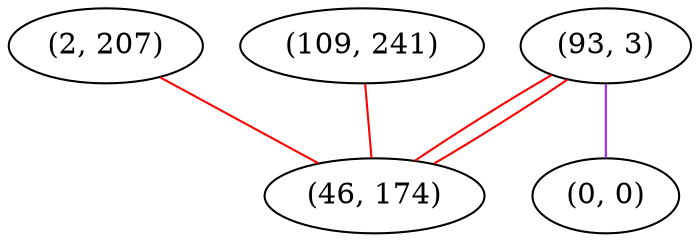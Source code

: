 graph "" {
"(2, 207)";
"(109, 241)";
"(93, 3)";
"(0, 0)";
"(46, 174)";
"(2, 207)" -- "(46, 174)"  [color=red, key=0, weight=1];
"(109, 241)" -- "(46, 174)"  [color=red, key=0, weight=1];
"(93, 3)" -- "(0, 0)"  [color=purple, key=0, weight=4];
"(93, 3)" -- "(46, 174)"  [color=red, key=0, weight=1];
"(93, 3)" -- "(46, 174)"  [color=red, key=1, weight=1];
}
